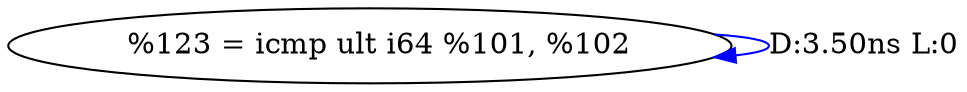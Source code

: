 digraph {
Node0x3496880[label="  %123 = icmp ult i64 %101, %102"];
Node0x3496880 -> Node0x3496880[label="D:3.50ns L:0",color=blue];
}
